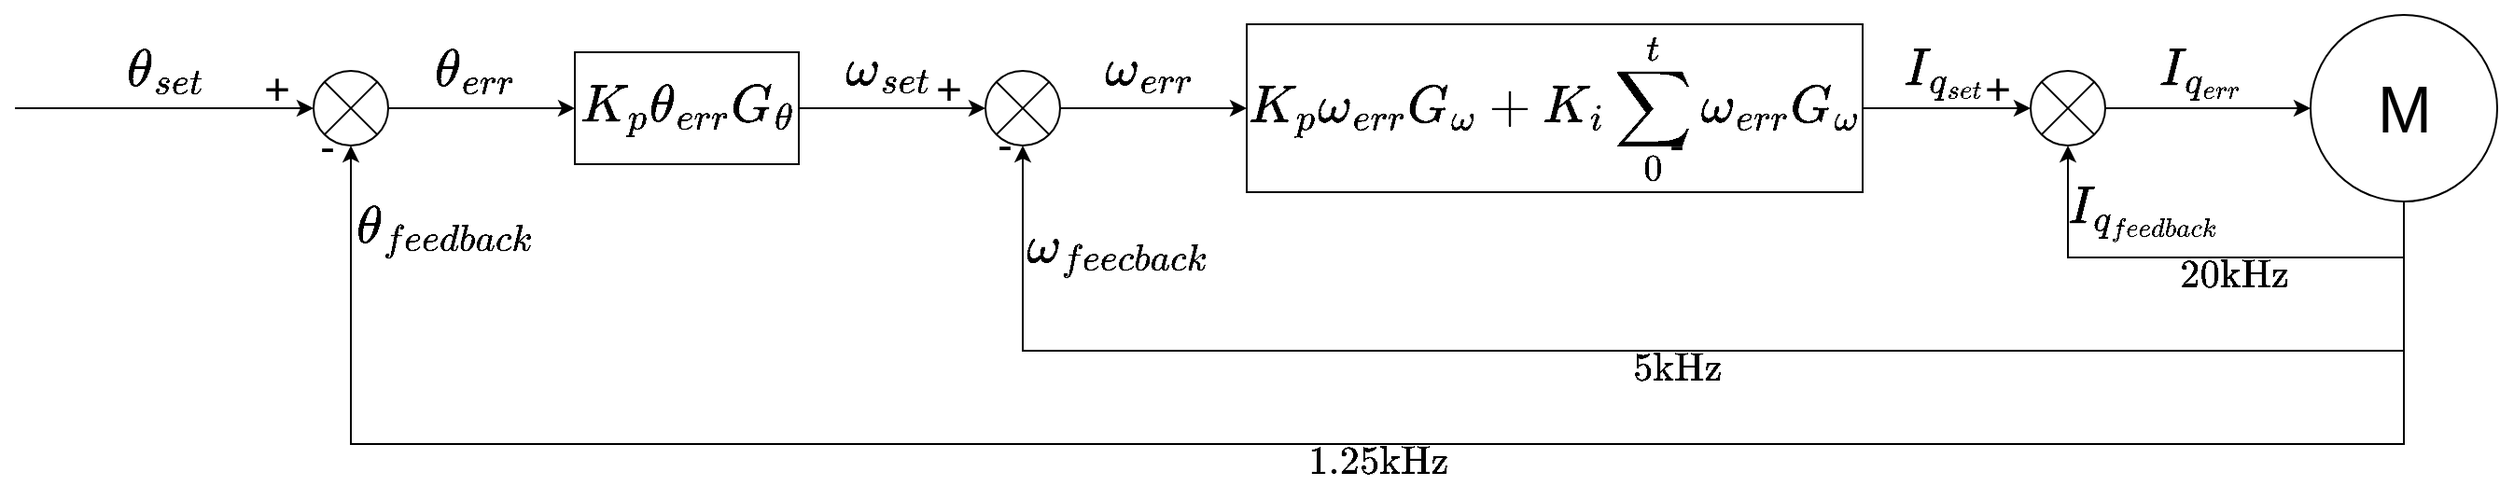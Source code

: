<mxfile version="24.4.13" type="github">
  <diagram name="第 1 页" id="f8YywHsEjH6FdnHRCllN">
    <mxGraphModel dx="1444" dy="995" grid="1" gridSize="10" guides="1" tooltips="1" connect="1" arrows="1" fold="1" page="1" pageScale="1" pageWidth="827" pageHeight="1169" math="1" shadow="0">
      <root>
        <mxCell id="0" />
        <mxCell id="1" parent="0" />
        <mxCell id="HIBAQgxya3U2K_z9rvxj-3" style="edgeStyle=orthogonalEdgeStyle;rounded=0;orthogonalLoop=1;jettySize=auto;html=1;exitX=1;exitY=0.5;exitDx=0;exitDy=0;entryX=0;entryY=0.5;entryDx=0;entryDy=0;" edge="1" parent="1" source="HIBAQgxya3U2K_z9rvxj-1" target="HIBAQgxya3U2K_z9rvxj-2">
          <mxGeometry relative="1" as="geometry" />
        </mxCell>
        <mxCell id="HIBAQgxya3U2K_z9rvxj-14" value="&lt;font style=&quot;font-size: 24px;&quot;&gt;$$\theta_{err}$$&lt;/font&gt;" style="edgeLabel;html=1;align=center;verticalAlign=middle;resizable=0;points=[];labelBackgroundColor=none;" vertex="1" connectable="0" parent="HIBAQgxya3U2K_z9rvxj-3">
          <mxGeometry x="-0.084" relative="1" as="geometry">
            <mxPoint y="-20" as="offset" />
          </mxGeometry>
        </mxCell>
        <mxCell id="HIBAQgxya3U2K_z9rvxj-1" value="" style="shape=sumEllipse;perimeter=ellipsePerimeter;whiteSpace=wrap;html=1;backgroundOutline=1;" vertex="1" parent="1">
          <mxGeometry x="240" y="280" width="40" height="40" as="geometry" />
        </mxCell>
        <mxCell id="HIBAQgxya3U2K_z9rvxj-5" style="edgeStyle=orthogonalEdgeStyle;rounded=0;orthogonalLoop=1;jettySize=auto;html=1;exitX=1;exitY=0.5;exitDx=0;exitDy=0;entryX=0;entryY=0.5;entryDx=0;entryDy=0;" edge="1" parent="1" source="HIBAQgxya3U2K_z9rvxj-2" target="HIBAQgxya3U2K_z9rvxj-4">
          <mxGeometry relative="1" as="geometry" />
        </mxCell>
        <mxCell id="HIBAQgxya3U2K_z9rvxj-16" value="&lt;font style=&quot;font-size: 24px;&quot;&gt;$$\omega_{set}$$&lt;/font&gt;" style="edgeLabel;html=1;align=center;verticalAlign=middle;resizable=0;points=[];labelBackgroundColor=none;" vertex="1" connectable="0" parent="HIBAQgxya3U2K_z9rvxj-5">
          <mxGeometry x="-0.048" y="1" relative="1" as="geometry">
            <mxPoint y="-19" as="offset" />
          </mxGeometry>
        </mxCell>
        <mxCell id="HIBAQgxya3U2K_z9rvxj-36" value="&lt;font style=&quot;font-size: 24px;&quot;&gt;+&lt;/font&gt;" style="edgeLabel;html=1;align=center;verticalAlign=middle;resizable=0;points=[];labelBackgroundColor=none;" vertex="1" connectable="0" parent="HIBAQgxya3U2K_z9rvxj-5">
          <mxGeometry x="0.72" relative="1" as="geometry">
            <mxPoint x="-6" y="-10" as="offset" />
          </mxGeometry>
        </mxCell>
        <mxCell id="HIBAQgxya3U2K_z9rvxj-2" value="&lt;font style=&quot;font-size: 24px;&quot;&gt;$$K_{p} \theta_{err} G_{\theta}$$&lt;/font&gt;" style="rounded=0;whiteSpace=wrap;html=1;" vertex="1" parent="1">
          <mxGeometry x="380" y="270" width="120" height="60" as="geometry" />
        </mxCell>
        <mxCell id="HIBAQgxya3U2K_z9rvxj-7" style="edgeStyle=orthogonalEdgeStyle;rounded=0;orthogonalLoop=1;jettySize=auto;html=1;exitX=1;exitY=0.5;exitDx=0;exitDy=0;entryX=0;entryY=0.5;entryDx=0;entryDy=0;" edge="1" parent="1" source="HIBAQgxya3U2K_z9rvxj-4" target="HIBAQgxya3U2K_z9rvxj-6">
          <mxGeometry relative="1" as="geometry" />
        </mxCell>
        <mxCell id="HIBAQgxya3U2K_z9rvxj-17" value="&lt;font style=&quot;font-size: 24px;&quot;&gt;$$\omega_{err}$$&lt;/font&gt;" style="edgeLabel;html=1;align=center;verticalAlign=middle;resizable=0;points=[];labelBackgroundColor=none;" vertex="1" connectable="0" parent="HIBAQgxya3U2K_z9rvxj-7">
          <mxGeometry x="-0.069" y="1" relative="1" as="geometry">
            <mxPoint y="-19" as="offset" />
          </mxGeometry>
        </mxCell>
        <mxCell id="HIBAQgxya3U2K_z9rvxj-4" value="" style="shape=sumEllipse;perimeter=ellipsePerimeter;whiteSpace=wrap;html=1;backgroundOutline=1;" vertex="1" parent="1">
          <mxGeometry x="600" y="280" width="40" height="40" as="geometry" />
        </mxCell>
        <mxCell id="HIBAQgxya3U2K_z9rvxj-9" style="edgeStyle=orthogonalEdgeStyle;rounded=0;orthogonalLoop=1;jettySize=auto;html=1;exitX=1;exitY=0.5;exitDx=0;exitDy=0;entryX=0;entryY=0.5;entryDx=0;entryDy=0;" edge="1" parent="1" source="HIBAQgxya3U2K_z9rvxj-6" target="HIBAQgxya3U2K_z9rvxj-8">
          <mxGeometry relative="1" as="geometry" />
        </mxCell>
        <mxCell id="HIBAQgxya3U2K_z9rvxj-18" value="&lt;font style=&quot;font-size: 24px;&quot;&gt;$$I_{q_{set}}$$&lt;/font&gt;" style="edgeLabel;html=1;align=center;verticalAlign=middle;resizable=0;points=[];labelBackgroundColor=none;" vertex="1" connectable="0" parent="HIBAQgxya3U2K_z9rvxj-9">
          <mxGeometry x="-0.02" y="-1" relative="1" as="geometry">
            <mxPoint y="-21" as="offset" />
          </mxGeometry>
        </mxCell>
        <mxCell id="HIBAQgxya3U2K_z9rvxj-38" value="&lt;font style=&quot;font-size: 24px;&quot;&gt;+&lt;/font&gt;" style="edgeLabel;html=1;align=center;verticalAlign=middle;resizable=0;points=[];labelBackgroundColor=none;" vertex="1" connectable="0" parent="HIBAQgxya3U2K_z9rvxj-9">
          <mxGeometry x="0.722" relative="1" as="geometry">
            <mxPoint x="-6" y="-10" as="offset" />
          </mxGeometry>
        </mxCell>
        <mxCell id="HIBAQgxya3U2K_z9rvxj-6" value="&lt;font style=&quot;font-size: 24px;&quot;&gt;$$K_{p} \omega_{err} G_{\omega} + K_{i} \sum_{0}^{t} \omega_{err} G_{\omega}$$&lt;/font&gt;" style="rounded=0;whiteSpace=wrap;html=1;" vertex="1" parent="1">
          <mxGeometry x="740" y="255" width="330" height="90" as="geometry" />
        </mxCell>
        <mxCell id="HIBAQgxya3U2K_z9rvxj-11" style="edgeStyle=orthogonalEdgeStyle;rounded=0;orthogonalLoop=1;jettySize=auto;html=1;exitX=1;exitY=0.5;exitDx=0;exitDy=0;entryX=0;entryY=0.5;entryDx=0;entryDy=0;" edge="1" parent="1" source="HIBAQgxya3U2K_z9rvxj-8" target="HIBAQgxya3U2K_z9rvxj-10">
          <mxGeometry relative="1" as="geometry" />
        </mxCell>
        <mxCell id="HIBAQgxya3U2K_z9rvxj-19" value="&lt;font style=&quot;font-size: 24px;&quot;&gt;$$I_{q_{err}}$$&lt;/font&gt;" style="edgeLabel;html=1;align=center;verticalAlign=middle;resizable=0;points=[];labelBackgroundColor=none;" vertex="1" connectable="0" parent="HIBAQgxya3U2K_z9rvxj-11">
          <mxGeometry x="-0.082" y="-1" relative="1" as="geometry">
            <mxPoint y="-21" as="offset" />
          </mxGeometry>
        </mxCell>
        <mxCell id="HIBAQgxya3U2K_z9rvxj-8" value="" style="shape=sumEllipse;perimeter=ellipsePerimeter;whiteSpace=wrap;html=1;backgroundOutline=1;" vertex="1" parent="1">
          <mxGeometry x="1160" y="280" width="40" height="40" as="geometry" />
        </mxCell>
        <mxCell id="HIBAQgxya3U2K_z9rvxj-20" style="edgeStyle=orthogonalEdgeStyle;rounded=0;orthogonalLoop=1;jettySize=auto;html=1;exitX=0.5;exitY=1;exitDx=0;exitDy=0;entryX=0.5;entryY=1;entryDx=0;entryDy=0;" edge="1" parent="1" source="HIBAQgxya3U2K_z9rvxj-10" target="HIBAQgxya3U2K_z9rvxj-1">
          <mxGeometry relative="1" as="geometry">
            <Array as="points">
              <mxPoint x="1360" y="480" />
              <mxPoint x="260" y="480" />
            </Array>
          </mxGeometry>
        </mxCell>
        <mxCell id="HIBAQgxya3U2K_z9rvxj-26" value="&lt;font style=&quot;font-size: 18px;&quot;&gt;$$1.25\rm{kHz}$$&lt;/font&gt;" style="edgeLabel;html=1;align=center;verticalAlign=middle;resizable=0;points=[];labelBackgroundColor=none;" vertex="1" connectable="0" parent="HIBAQgxya3U2K_z9rvxj-20">
          <mxGeometry x="-0.011" y="1" relative="1" as="geometry">
            <mxPoint x="7" y="9" as="offset" />
          </mxGeometry>
        </mxCell>
        <mxCell id="HIBAQgxya3U2K_z9rvxj-30" value="&lt;font style=&quot;font-size: 24px;&quot;&gt;$$\theta_{feedback}$$&lt;/font&gt;" style="edgeLabel;html=1;align=center;verticalAlign=middle;resizable=0;points=[];labelBackgroundColor=none;" vertex="1" connectable="0" parent="HIBAQgxya3U2K_z9rvxj-20">
          <mxGeometry x="0.887" relative="1" as="geometry">
            <mxPoint x="50" y="-34" as="offset" />
          </mxGeometry>
        </mxCell>
        <mxCell id="HIBAQgxya3U2K_z9rvxj-21" style="edgeStyle=orthogonalEdgeStyle;rounded=0;orthogonalLoop=1;jettySize=auto;html=1;exitX=0.5;exitY=1;exitDx=0;exitDy=0;entryX=0.5;entryY=1;entryDx=0;entryDy=0;" edge="1" parent="1" source="HIBAQgxya3U2K_z9rvxj-10" target="HIBAQgxya3U2K_z9rvxj-4">
          <mxGeometry relative="1" as="geometry">
            <Array as="points">
              <mxPoint x="1360" y="430" />
              <mxPoint x="620" y="430" />
            </Array>
          </mxGeometry>
        </mxCell>
        <mxCell id="HIBAQgxya3U2K_z9rvxj-25" value="&lt;font style=&quot;font-size: 18px;&quot;&gt;$$5\rm{kHz}$$&lt;/font&gt;" style="edgeLabel;html=1;align=center;verticalAlign=middle;resizable=0;points=[];labelBackgroundColor=none;" vertex="1" connectable="0" parent="HIBAQgxya3U2K_z9rvxj-21">
          <mxGeometry x="-0.013" relative="1" as="geometry">
            <mxPoint x="-11" y="10" as="offset" />
          </mxGeometry>
        </mxCell>
        <mxCell id="HIBAQgxya3U2K_z9rvxj-31" value="&lt;font style=&quot;font-size: 24px;&quot;&gt;$$\omega_{feecback}$$&lt;/font&gt;" style="edgeLabel;html=1;align=center;verticalAlign=middle;resizable=0;points=[];labelBackgroundColor=none;" vertex="1" connectable="0" parent="HIBAQgxya3U2K_z9rvxj-21">
          <mxGeometry x="0.803" y="-1" relative="1" as="geometry">
            <mxPoint x="49" y="-37" as="offset" />
          </mxGeometry>
        </mxCell>
        <mxCell id="HIBAQgxya3U2K_z9rvxj-22" style="edgeStyle=orthogonalEdgeStyle;rounded=0;orthogonalLoop=1;jettySize=auto;html=1;exitX=0.5;exitY=1;exitDx=0;exitDy=0;entryX=0.5;entryY=1;entryDx=0;entryDy=0;" edge="1" parent="1" source="HIBAQgxya3U2K_z9rvxj-10" target="HIBAQgxya3U2K_z9rvxj-8">
          <mxGeometry relative="1" as="geometry">
            <Array as="points">
              <mxPoint x="1360" y="380" />
              <mxPoint x="1180" y="380" />
            </Array>
          </mxGeometry>
        </mxCell>
        <mxCell id="HIBAQgxya3U2K_z9rvxj-24" value="&lt;font style=&quot;font-size: 18px;&quot;&gt;$$20\rm{kHz}$$&lt;/font&gt;" style="edgeLabel;html=1;align=center;verticalAlign=middle;resizable=0;points=[];labelBackgroundColor=none;" vertex="1" connectable="0" parent="HIBAQgxya3U2K_z9rvxj-22">
          <mxGeometry x="-0.102" relative="1" as="geometry">
            <mxPoint y="10" as="offset" />
          </mxGeometry>
        </mxCell>
        <mxCell id="HIBAQgxya3U2K_z9rvxj-32" value="&lt;font style=&quot;font-size: 24px;&quot;&gt;$$I_{q_{feedback}}$$&lt;/font&gt;" style="edgeLabel;html=1;align=center;verticalAlign=middle;resizable=0;points=[];labelBackgroundColor=none;" vertex="1" connectable="0" parent="HIBAQgxya3U2K_z9rvxj-22">
          <mxGeometry x="0.739" y="1" relative="1" as="geometry">
            <mxPoint x="41" as="offset" />
          </mxGeometry>
        </mxCell>
        <mxCell id="HIBAQgxya3U2K_z9rvxj-10" value="M" style="verticalLabelPosition=middle;shadow=0;dashed=0;align=center;html=1;verticalAlign=middle;strokeWidth=1;shape=ellipse;aspect=fixed;fontSize=35;" vertex="1" parent="1">
          <mxGeometry x="1310" y="250" width="100" height="100" as="geometry" />
        </mxCell>
        <mxCell id="HIBAQgxya3U2K_z9rvxj-12" value="" style="endArrow=classic;html=1;rounded=0;" edge="1" parent="1">
          <mxGeometry width="50" height="50" relative="1" as="geometry">
            <mxPoint x="80" y="300" as="sourcePoint" />
            <mxPoint x="240" y="300" as="targetPoint" />
          </mxGeometry>
        </mxCell>
        <mxCell id="HIBAQgxya3U2K_z9rvxj-13" value="&lt;font style=&quot;font-size: 24px;&quot;&gt;$$\theta_{set}$$&lt;/font&gt;" style="edgeLabel;html=1;align=center;verticalAlign=middle;resizable=0;points=[];labelBackgroundColor=none;" vertex="1" connectable="0" parent="HIBAQgxya3U2K_z9rvxj-12">
          <mxGeometry x="0.006" y="3" relative="1" as="geometry">
            <mxPoint y="-17" as="offset" />
          </mxGeometry>
        </mxCell>
        <mxCell id="HIBAQgxya3U2K_z9rvxj-34" value="&lt;font style=&quot;font-size: 24px;&quot;&gt;+&lt;/font&gt;" style="edgeLabel;html=1;align=center;verticalAlign=middle;resizable=0;points=[];labelBackgroundColor=none;" vertex="1" connectable="0" parent="HIBAQgxya3U2K_z9rvxj-12">
          <mxGeometry x="0.678" relative="1" as="geometry">
            <mxPoint x="6" y="-10" as="offset" />
          </mxGeometry>
        </mxCell>
        <mxCell id="HIBAQgxya3U2K_z9rvxj-35" value="&lt;font style=&quot;font-size: 24px;&quot;&gt;-&lt;/font&gt;" style="edgeLabel;html=1;align=center;verticalAlign=middle;resizable=0;points=[];labelBackgroundColor=none;" vertex="1" connectable="0" parent="1">
          <mxGeometry x="249.997" y="320" as="geometry">
            <mxPoint x="-3" y="1" as="offset" />
          </mxGeometry>
        </mxCell>
        <mxCell id="HIBAQgxya3U2K_z9rvxj-37" value="&lt;font style=&quot;font-size: 24px;&quot;&gt;-&lt;/font&gt;" style="edgeLabel;html=1;align=center;verticalAlign=middle;resizable=0;points=[];labelBackgroundColor=none;" vertex="1" connectable="0" parent="1">
          <mxGeometry x="610.002" y="320.0" as="geometry" />
        </mxCell>
        <mxCell id="HIBAQgxya3U2K_z9rvxj-39" value="&lt;font style=&quot;font-size: 24px;&quot;&gt;-&lt;/font&gt;" style="edgeLabel;html=1;align=center;verticalAlign=middle;resizable=0;points=[];labelBackgroundColor=none;" vertex="1" connectable="0" parent="1">
          <mxGeometry x="970.0" y="320" as="geometry" />
        </mxCell>
      </root>
    </mxGraphModel>
  </diagram>
</mxfile>
